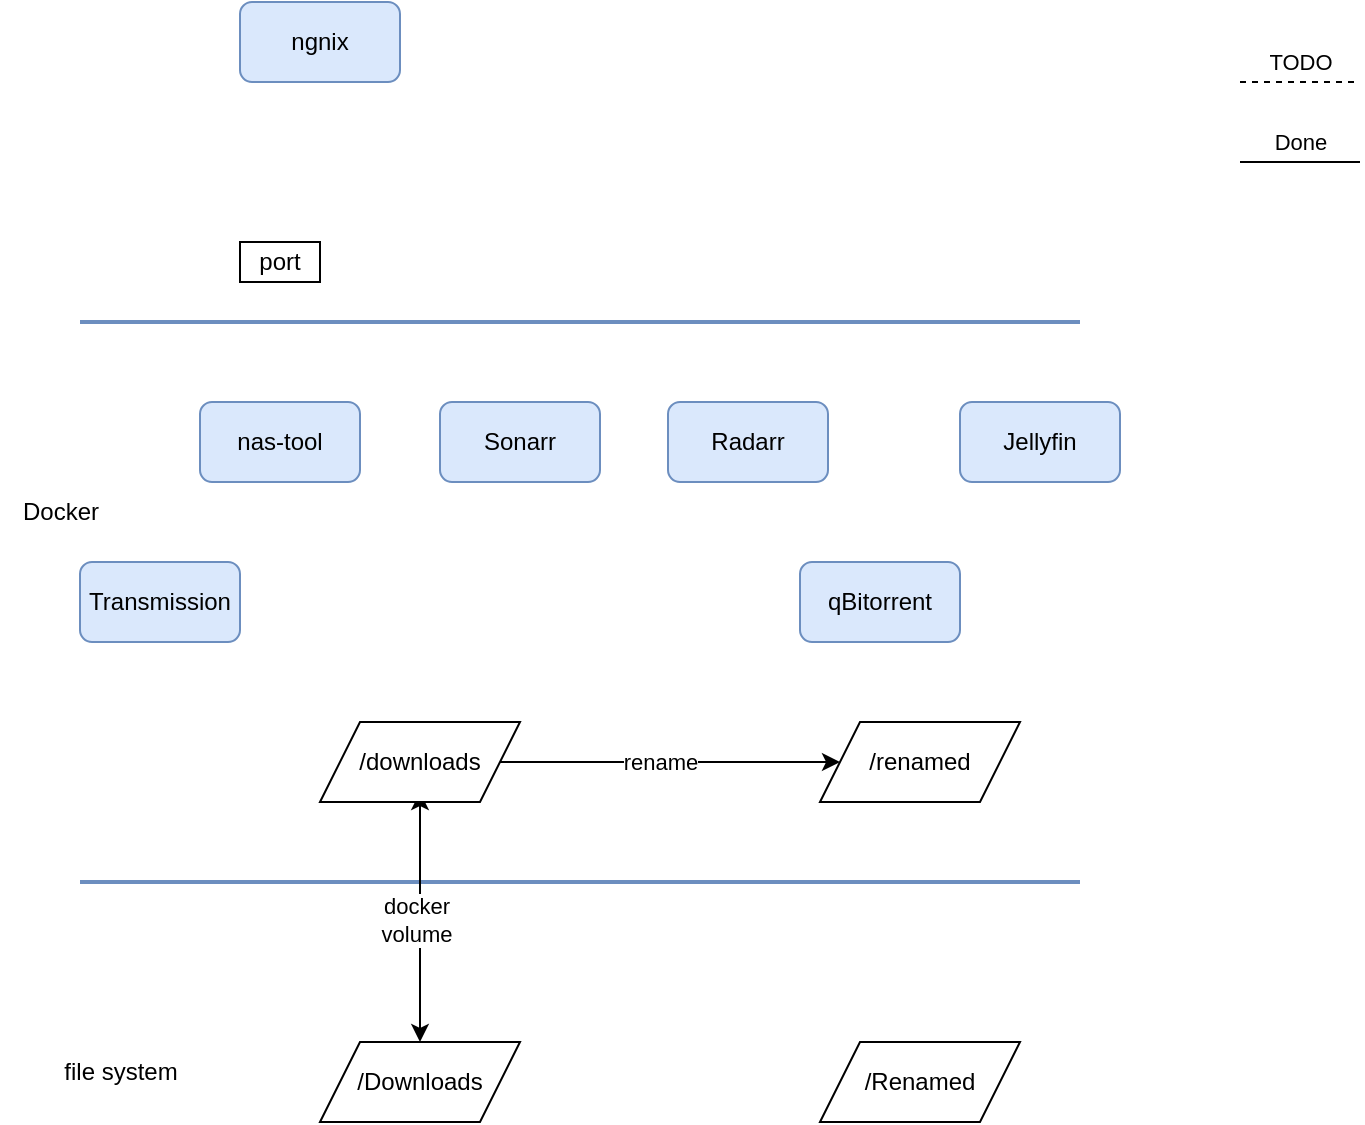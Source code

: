 <mxfile version="21.5.0" type="github">
  <diagram name="Page-1" id="D8oqNvVZXw4hBkyrdZ19">
    <mxGraphModel dx="714" dy="689" grid="1" gridSize="10" guides="1" tooltips="1" connect="1" arrows="1" fold="1" page="1" pageScale="1" pageWidth="827" pageHeight="1169" math="0" shadow="0">
      <root>
        <mxCell id="0" />
        <mxCell id="1" parent="0" />
        <mxCell id="nbmxht1PjTk_v73dFiht-1" value="" style="endArrow=none;dashed=1;html=1;rounded=0;" edge="1" parent="1">
          <mxGeometry width="50" height="50" relative="1" as="geometry">
            <mxPoint x="620" y="120" as="sourcePoint" />
            <mxPoint x="680" y="120" as="targetPoint" />
          </mxGeometry>
        </mxCell>
        <mxCell id="nbmxht1PjTk_v73dFiht-3" value="TODO" style="edgeLabel;html=1;align=center;verticalAlign=middle;resizable=0;points=[];" vertex="1" connectable="0" parent="nbmxht1PjTk_v73dFiht-1">
          <mxGeometry x="-0.433" y="1" relative="1" as="geometry">
            <mxPoint x="13" y="-9" as="offset" />
          </mxGeometry>
        </mxCell>
        <mxCell id="nbmxht1PjTk_v73dFiht-2" value="" style="endArrow=none;html=1;rounded=0;" edge="1" parent="1">
          <mxGeometry width="50" height="50" relative="1" as="geometry">
            <mxPoint x="620" y="160" as="sourcePoint" />
            <mxPoint x="680" y="160" as="targetPoint" />
          </mxGeometry>
        </mxCell>
        <mxCell id="nbmxht1PjTk_v73dFiht-4" value="Done" style="edgeLabel;html=1;align=center;verticalAlign=middle;resizable=0;points=[];" vertex="1" connectable="0" parent="nbmxht1PjTk_v73dFiht-2">
          <mxGeometry x="-0.333" y="1" relative="1" as="geometry">
            <mxPoint x="10" y="-9" as="offset" />
          </mxGeometry>
        </mxCell>
        <mxCell id="nbmxht1PjTk_v73dFiht-7" value="Docker" style="text;html=1;align=center;verticalAlign=middle;resizable=0;points=[];autosize=1;strokeColor=none;fillColor=none;" vertex="1" parent="1">
          <mxGeometry y="320" width="60" height="30" as="geometry" />
        </mxCell>
        <mxCell id="nbmxht1PjTk_v73dFiht-8" value="" style="endArrow=none;html=1;strokeWidth=2;rounded=0;fillColor=#dae8fc;strokeColor=#6c8ebf;" edge="1" parent="1">
          <mxGeometry width="50" height="50" relative="1" as="geometry">
            <mxPoint x="40" y="240" as="sourcePoint" />
            <mxPoint x="540" y="240" as="targetPoint" />
          </mxGeometry>
        </mxCell>
        <mxCell id="nbmxht1PjTk_v73dFiht-9" value="" style="endArrow=none;html=1;strokeWidth=2;rounded=0;fillColor=#dae8fc;strokeColor=#6c8ebf;" edge="1" parent="1">
          <mxGeometry width="50" height="50" relative="1" as="geometry">
            <mxPoint x="40" y="520" as="sourcePoint" />
            <mxPoint x="540" y="520" as="targetPoint" />
          </mxGeometry>
        </mxCell>
        <mxCell id="nbmxht1PjTk_v73dFiht-10" value="nas-tool" style="rounded=1;whiteSpace=wrap;html=1;fillColor=#dae8fc;strokeColor=#6c8ebf;" vertex="1" parent="1">
          <mxGeometry x="100" y="280" width="80" height="40" as="geometry" />
        </mxCell>
        <mxCell id="nbmxht1PjTk_v73dFiht-11" value="Jellyfin" style="rounded=1;whiteSpace=wrap;html=1;fillColor=#dae8fc;strokeColor=#6c8ebf;" vertex="1" parent="1">
          <mxGeometry x="480" y="280" width="80" height="40" as="geometry" />
        </mxCell>
        <mxCell id="nbmxht1PjTk_v73dFiht-12" value="Transmission" style="rounded=1;whiteSpace=wrap;html=1;fillColor=#dae8fc;strokeColor=#6c8ebf;" vertex="1" parent="1">
          <mxGeometry x="40" y="360" width="80" height="40" as="geometry" />
        </mxCell>
        <mxCell id="nbmxht1PjTk_v73dFiht-13" value="qBitorrent" style="rounded=1;whiteSpace=wrap;html=1;fillColor=#dae8fc;strokeColor=#6c8ebf;" vertex="1" parent="1">
          <mxGeometry x="400" y="360" width="80" height="40" as="geometry" />
        </mxCell>
        <mxCell id="nbmxht1PjTk_v73dFiht-14" value="Sonarr" style="rounded=1;whiteSpace=wrap;html=1;fillColor=#dae8fc;strokeColor=#6c8ebf;" vertex="1" parent="1">
          <mxGeometry x="220" y="280" width="80" height="40" as="geometry" />
        </mxCell>
        <mxCell id="nbmxht1PjTk_v73dFiht-15" value="Radarr" style="rounded=1;whiteSpace=wrap;html=1;fillColor=#dae8fc;strokeColor=#6c8ebf;" vertex="1" parent="1">
          <mxGeometry x="334" y="280" width="80" height="40" as="geometry" />
        </mxCell>
        <mxCell id="nbmxht1PjTk_v73dFiht-16" value="file system" style="text;html=1;align=center;verticalAlign=middle;resizable=0;points=[];autosize=1;strokeColor=none;fillColor=none;" vertex="1" parent="1">
          <mxGeometry x="20" y="600" width="80" height="30" as="geometry" />
        </mxCell>
        <mxCell id="nbmxht1PjTk_v73dFiht-18" value="" style="endArrow=classic;startArrow=classic;html=1;rounded=0;" edge="1" parent="1">
          <mxGeometry width="50" height="50" relative="1" as="geometry">
            <mxPoint x="210" y="600" as="sourcePoint" />
            <mxPoint x="210" y="475" as="targetPoint" />
          </mxGeometry>
        </mxCell>
        <mxCell id="nbmxht1PjTk_v73dFiht-19" value="docker&lt;br&gt;volume" style="edgeLabel;html=1;align=center;verticalAlign=middle;resizable=0;points=[];" vertex="1" connectable="0" parent="nbmxht1PjTk_v73dFiht-18">
          <mxGeometry x="-0.024" y="2" relative="1" as="geometry">
            <mxPoint as="offset" />
          </mxGeometry>
        </mxCell>
        <mxCell id="nbmxht1PjTk_v73dFiht-33" style="edgeStyle=orthogonalEdgeStyle;rounded=0;orthogonalLoop=1;jettySize=auto;html=1;" edge="1" parent="1" source="nbmxht1PjTk_v73dFiht-20" target="nbmxht1PjTk_v73dFiht-23">
          <mxGeometry relative="1" as="geometry" />
        </mxCell>
        <mxCell id="nbmxht1PjTk_v73dFiht-34" value="rename" style="edgeLabel;html=1;align=center;verticalAlign=middle;resizable=0;points=[];" vertex="1" connectable="0" parent="nbmxht1PjTk_v73dFiht-33">
          <mxGeometry x="-0.176" y="-2" relative="1" as="geometry">
            <mxPoint x="10" y="-2" as="offset" />
          </mxGeometry>
        </mxCell>
        <mxCell id="nbmxht1PjTk_v73dFiht-20" value="/downloads" style="shape=parallelogram;perimeter=parallelogramPerimeter;whiteSpace=wrap;html=1;fixedSize=1;" vertex="1" parent="1">
          <mxGeometry x="160" y="440" width="100" height="40" as="geometry" />
        </mxCell>
        <mxCell id="nbmxht1PjTk_v73dFiht-21" value="/Downloads" style="shape=parallelogram;perimeter=parallelogramPerimeter;whiteSpace=wrap;html=1;fixedSize=1;" vertex="1" parent="1">
          <mxGeometry x="160" y="600" width="100" height="40" as="geometry" />
        </mxCell>
        <mxCell id="nbmxht1PjTk_v73dFiht-22" value="ngnix" style="rounded=1;whiteSpace=wrap;html=1;fillColor=#dae8fc;strokeColor=#6c8ebf;" vertex="1" parent="1">
          <mxGeometry x="120" y="80" width="80" height="40" as="geometry" />
        </mxCell>
        <mxCell id="nbmxht1PjTk_v73dFiht-23" value="/renamed" style="shape=parallelogram;perimeter=parallelogramPerimeter;whiteSpace=wrap;html=1;fixedSize=1;" vertex="1" parent="1">
          <mxGeometry x="410" y="440" width="100" height="40" as="geometry" />
        </mxCell>
        <mxCell id="nbmxht1PjTk_v73dFiht-31" value="port" style="rounded=0;whiteSpace=wrap;html=1;" vertex="1" parent="1">
          <mxGeometry x="120" y="200" width="40" height="20" as="geometry" />
        </mxCell>
        <mxCell id="nbmxht1PjTk_v73dFiht-35" value="/Renamed" style="shape=parallelogram;perimeter=parallelogramPerimeter;whiteSpace=wrap;html=1;fixedSize=1;" vertex="1" parent="1">
          <mxGeometry x="410" y="600" width="100" height="40" as="geometry" />
        </mxCell>
      </root>
    </mxGraphModel>
  </diagram>
</mxfile>
